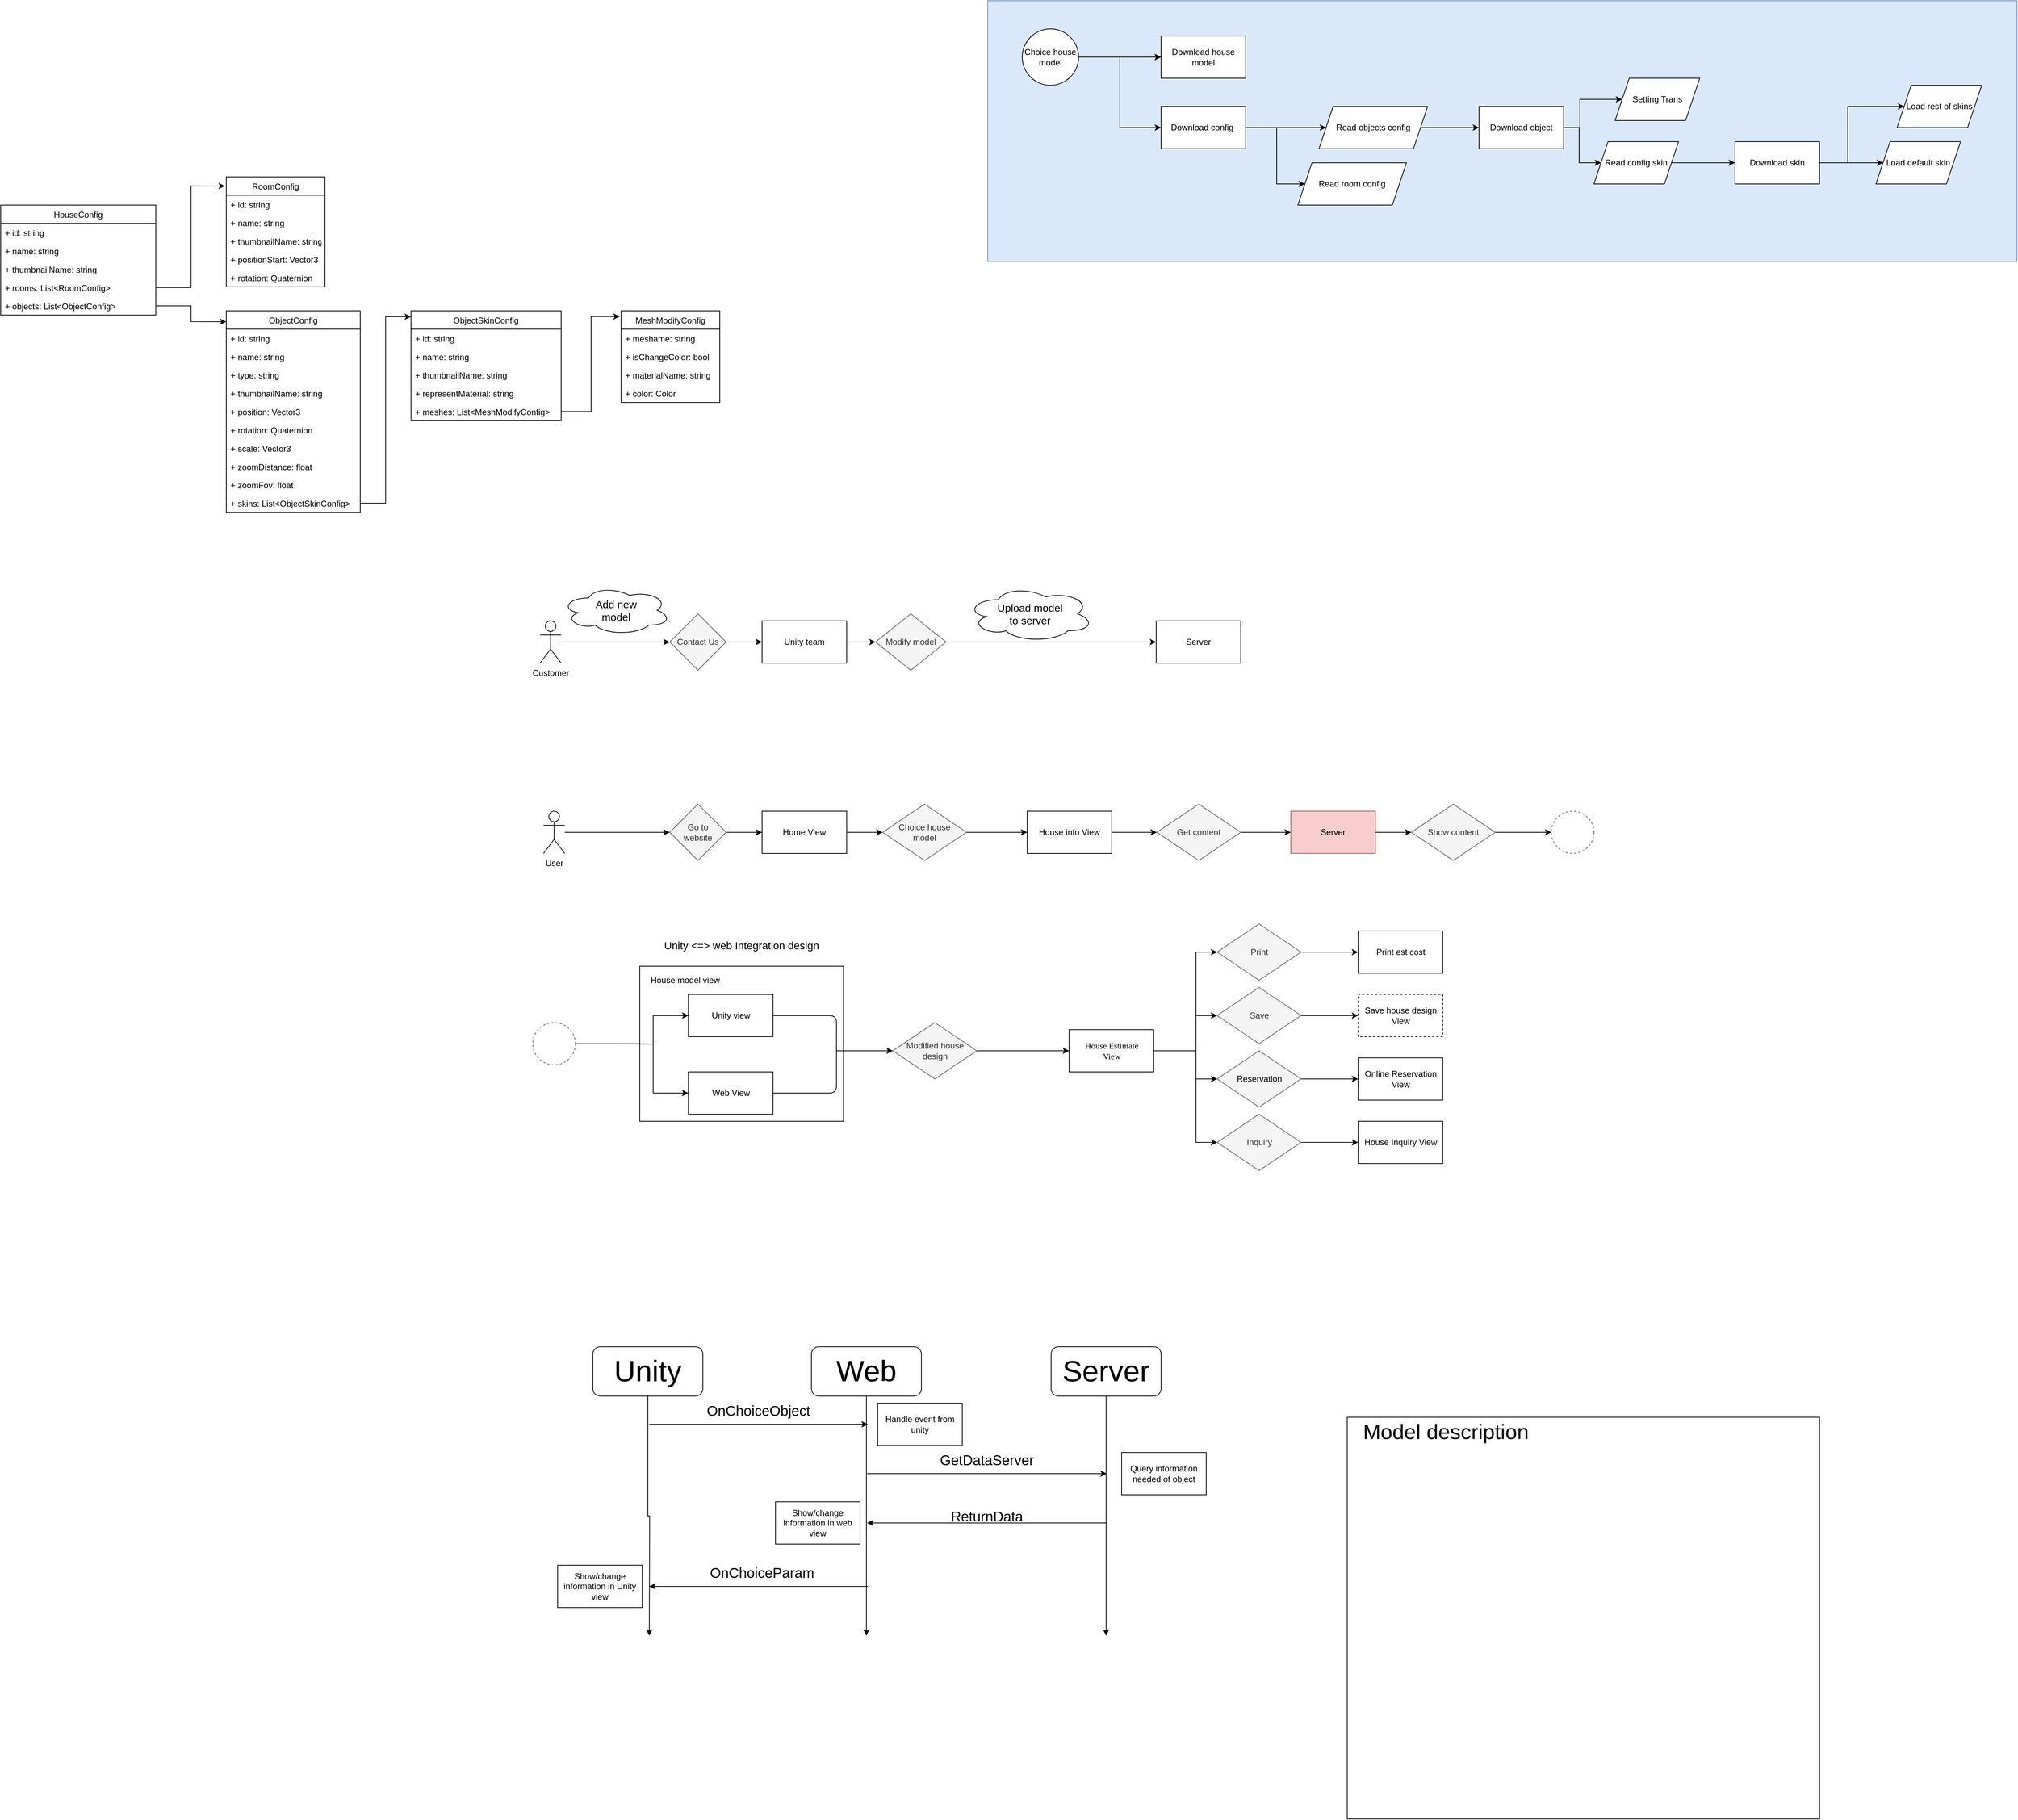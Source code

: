 <mxfile version="14.6.6" type="github">
  <diagram id="-zu1wHsi5U8wWwYV3vUu" name="Page-1">
    <mxGraphModel dx="2249" dy="1931" grid="1" gridSize="10" guides="1" tooltips="1" connect="1" arrows="1" fold="1" page="1" pageScale="1" pageWidth="827" pageHeight="1169" math="0" shadow="0">
      <root>
        <mxCell id="0" />
        <mxCell id="1" parent="0" />
        <mxCell id="xluItXaHplUzPCtTJGUi-64" value="" style="rounded=0;whiteSpace=wrap;html=1;fillColor=#FFFFFF;" parent="1" vertex="1">
          <mxGeometry x="146.5" y="1120" width="289" height="220" as="geometry" />
        </mxCell>
        <mxCell id="2hIDPYV7rA0OZXTXG9J4-33" style="edgeStyle=orthogonalEdgeStyle;rounded=0;orthogonalLoop=1;jettySize=auto;html=1;entryX=0;entryY=0.5;entryDx=0;entryDy=0;" parent="1" source="2hIDPYV7rA0OZXTXG9J4-24" target="2hIDPYV7rA0OZXTXG9J4-32" edge="1">
          <mxGeometry relative="1" as="geometry" />
        </mxCell>
        <mxCell id="2hIDPYV7rA0OZXTXG9J4-24" value="Customer" style="shape=umlActor;verticalLabelPosition=bottom;verticalAlign=top;html=1;outlineConnect=0;" parent="1" vertex="1">
          <mxGeometry x="5" y="630" width="30" height="60" as="geometry" />
        </mxCell>
        <mxCell id="2hIDPYV7rA0OZXTXG9J4-36" style="edgeStyle=orthogonalEdgeStyle;rounded=0;orthogonalLoop=1;jettySize=auto;html=1;" parent="1" source="2hIDPYV7rA0OZXTXG9J4-32" target="2hIDPYV7rA0OZXTXG9J4-35" edge="1">
          <mxGeometry relative="1" as="geometry" />
        </mxCell>
        <mxCell id="2hIDPYV7rA0OZXTXG9J4-32" value="Contact Us" style="rhombus;whiteSpace=wrap;html=1;fillColor=#f5f5f5;strokeColor=#666666;fontColor=#333333;" parent="1" vertex="1">
          <mxGeometry x="189" y="620" width="80" height="80" as="geometry" />
        </mxCell>
        <mxCell id="2hIDPYV7rA0OZXTXG9J4-34" value="&lt;font&gt;&lt;br&gt;&lt;/font&gt;" style="text;html=1;strokeColor=none;fillColor=none;align=center;verticalAlign=middle;whiteSpace=wrap;rounded=0;" parent="1" vertex="1">
          <mxGeometry x="49" y="620" width="131" height="40" as="geometry" />
        </mxCell>
        <mxCell id="2hIDPYV7rA0OZXTXG9J4-38" style="edgeStyle=orthogonalEdgeStyle;rounded=0;orthogonalLoop=1;jettySize=auto;html=1;entryX=0;entryY=0.5;entryDx=0;entryDy=0;" parent="1" source="2hIDPYV7rA0OZXTXG9J4-35" target="2hIDPYV7rA0OZXTXG9J4-37" edge="1">
          <mxGeometry relative="1" as="geometry" />
        </mxCell>
        <mxCell id="2hIDPYV7rA0OZXTXG9J4-35" value="Unity team" style="rounded=0;whiteSpace=wrap;html=1;" parent="1" vertex="1">
          <mxGeometry x="320" y="630" width="120" height="60" as="geometry" />
        </mxCell>
        <mxCell id="2hIDPYV7rA0OZXTXG9J4-40" style="edgeStyle=orthogonalEdgeStyle;rounded=0;orthogonalLoop=1;jettySize=auto;html=1;entryX=0;entryY=0.5;entryDx=0;entryDy=0;" parent="1" source="2hIDPYV7rA0OZXTXG9J4-37" target="2hIDPYV7rA0OZXTXG9J4-39" edge="1">
          <mxGeometry relative="1" as="geometry" />
        </mxCell>
        <mxCell id="2hIDPYV7rA0OZXTXG9J4-37" value="Modify model" style="rhombus;whiteSpace=wrap;html=1;fillColor=#f5f5f5;strokeColor=#666666;fontColor=#333333;" parent="1" vertex="1">
          <mxGeometry x="481" y="620" width="100" height="80" as="geometry" />
        </mxCell>
        <mxCell id="2hIDPYV7rA0OZXTXG9J4-39" value="Server" style="rounded=0;whiteSpace=wrap;html=1;" parent="1" vertex="1">
          <mxGeometry x="879" y="630" width="120" height="60" as="geometry" />
        </mxCell>
        <mxCell id="2hIDPYV7rA0OZXTXG9J4-42" value="&lt;font&gt;&lt;br&gt;&lt;/font&gt;" style="text;html=1;strokeColor=none;fillColor=none;align=center;verticalAlign=middle;whiteSpace=wrap;rounded=0;" parent="1" vertex="1">
          <mxGeometry x="601" y="620" width="170" height="40" as="geometry" />
        </mxCell>
        <mxCell id="2hIDPYV7rA0OZXTXG9J4-43" value="&lt;span style=&quot;font-size: 15px&quot;&gt;Add new &lt;br&gt;model&lt;/span&gt;" style="ellipse;shape=cloud;whiteSpace=wrap;html=1;" parent="1" vertex="1">
          <mxGeometry x="35" y="580" width="155.5" height="70" as="geometry" />
        </mxCell>
        <mxCell id="2hIDPYV7rA0OZXTXG9J4-44" value="&lt;span style=&quot;font-size: 15px&quot;&gt;Upload model &lt;br&gt;to server&lt;/span&gt;" style="ellipse;shape=cloud;whiteSpace=wrap;html=1;" parent="1" vertex="1">
          <mxGeometry x="610" y="580" width="180" height="80" as="geometry" />
        </mxCell>
        <mxCell id="2hIDPYV7rA0OZXTXG9J4-49" style="edgeStyle=orthogonalEdgeStyle;rounded=0;orthogonalLoop=1;jettySize=auto;html=1;entryX=0;entryY=0.5;entryDx=0;entryDy=0;" parent="1" source="2hIDPYV7rA0OZXTXG9J4-45" target="2hIDPYV7rA0OZXTXG9J4-48" edge="1">
          <mxGeometry relative="1" as="geometry" />
        </mxCell>
        <mxCell id="2hIDPYV7rA0OZXTXG9J4-45" value="User" style="shape=umlActor;verticalLabelPosition=bottom;verticalAlign=top;html=1;outlineConnect=0;" parent="1" vertex="1">
          <mxGeometry x="10" y="900" width="30" height="60" as="geometry" />
        </mxCell>
        <mxCell id="2hIDPYV7rA0OZXTXG9J4-52" style="edgeStyle=orthogonalEdgeStyle;rounded=0;orthogonalLoop=1;jettySize=auto;html=1;entryX=0;entryY=0.5;entryDx=0;entryDy=0;" parent="1" source="2hIDPYV7rA0OZXTXG9J4-48" target="2hIDPYV7rA0OZXTXG9J4-50" edge="1">
          <mxGeometry relative="1" as="geometry" />
        </mxCell>
        <mxCell id="2hIDPYV7rA0OZXTXG9J4-48" value="Go to &lt;br&gt;website" style="rhombus;whiteSpace=wrap;html=1;fillColor=#f5f5f5;strokeColor=#666666;fontColor=#333333;" parent="1" vertex="1">
          <mxGeometry x="189" y="890" width="80" height="80" as="geometry" />
        </mxCell>
        <mxCell id="2hIDPYV7rA0OZXTXG9J4-54" style="edgeStyle=orthogonalEdgeStyle;rounded=0;orthogonalLoop=1;jettySize=auto;html=1;entryX=0;entryY=0.5;entryDx=0;entryDy=0;" parent="1" source="2hIDPYV7rA0OZXTXG9J4-50" target="2hIDPYV7rA0OZXTXG9J4-53" edge="1">
          <mxGeometry relative="1" as="geometry" />
        </mxCell>
        <mxCell id="2hIDPYV7rA0OZXTXG9J4-50" value="Home View" style="rounded=0;whiteSpace=wrap;html=1;" parent="1" vertex="1">
          <mxGeometry x="320" y="900" width="120" height="60" as="geometry" />
        </mxCell>
        <mxCell id="2hIDPYV7rA0OZXTXG9J4-56" style="edgeStyle=orthogonalEdgeStyle;rounded=0;orthogonalLoop=1;jettySize=auto;html=1;" parent="1" source="2hIDPYV7rA0OZXTXG9J4-53" target="2hIDPYV7rA0OZXTXG9J4-55" edge="1">
          <mxGeometry relative="1" as="geometry" />
        </mxCell>
        <mxCell id="2hIDPYV7rA0OZXTXG9J4-53" value="Choice house &lt;br&gt;model" style="rhombus;whiteSpace=wrap;html=1;fillColor=#f5f5f5;strokeColor=#666666;fontColor=#333333;" parent="1" vertex="1">
          <mxGeometry x="491" y="890" width="119" height="80" as="geometry" />
        </mxCell>
        <mxCell id="2hIDPYV7rA0OZXTXG9J4-59" style="edgeStyle=orthogonalEdgeStyle;rounded=0;orthogonalLoop=1;jettySize=auto;html=1;entryX=0;entryY=0.5;entryDx=0;entryDy=0;" parent="1" source="2hIDPYV7rA0OZXTXG9J4-55" target="2hIDPYV7rA0OZXTXG9J4-57" edge="1">
          <mxGeometry relative="1" as="geometry" />
        </mxCell>
        <mxCell id="2hIDPYV7rA0OZXTXG9J4-55" value="House info View" style="rounded=0;whiteSpace=wrap;html=1;" parent="1" vertex="1">
          <mxGeometry x="696" y="900" width="120" height="60" as="geometry" />
        </mxCell>
        <mxCell id="2hIDPYV7rA0OZXTXG9J4-65" style="edgeStyle=orthogonalEdgeStyle;rounded=0;orthogonalLoop=1;jettySize=auto;html=1;entryX=0;entryY=0.5;entryDx=0;entryDy=0;" parent="1" source="2hIDPYV7rA0OZXTXG9J4-57" target="2hIDPYV7rA0OZXTXG9J4-64" edge="1">
          <mxGeometry relative="1" as="geometry" />
        </mxCell>
        <mxCell id="2hIDPYV7rA0OZXTXG9J4-57" value="Get content" style="rhombus;whiteSpace=wrap;html=1;fillColor=#f5f5f5;strokeColor=#666666;fontColor=#333333;" parent="1" vertex="1">
          <mxGeometry x="880" y="890" width="119" height="80" as="geometry" />
        </mxCell>
        <mxCell id="2hIDPYV7rA0OZXTXG9J4-67" style="edgeStyle=orthogonalEdgeStyle;rounded=0;orthogonalLoop=1;jettySize=auto;html=1;" parent="1" source="2hIDPYV7rA0OZXTXG9J4-64" target="xluItXaHplUzPCtTJGUi-59" edge="1">
          <mxGeometry relative="1" as="geometry">
            <mxPoint x="1250" y="930" as="targetPoint" />
          </mxGeometry>
        </mxCell>
        <mxCell id="2hIDPYV7rA0OZXTXG9J4-64" value="Server" style="rounded=0;whiteSpace=wrap;html=1;fillColor=#f8cecc;strokeColor=#b85450;" parent="1" vertex="1">
          <mxGeometry x="1070" y="900" width="120" height="60" as="geometry" />
        </mxCell>
        <mxCell id="2hIDPYV7rA0OZXTXG9J4-70" style="edgeStyle=orthogonalEdgeStyle;rounded=0;orthogonalLoop=1;jettySize=auto;html=1;" parent="1" source="2hIDPYV7rA0OZXTXG9J4-71" edge="1">
          <mxGeometry relative="1" as="geometry">
            <mxPoint x="808" y="2070" as="targetPoint" />
          </mxGeometry>
        </mxCell>
        <mxCell id="2hIDPYV7rA0OZXTXG9J4-71" value="&lt;font style=&quot;font-size: 42px&quot;&gt;Server&lt;/font&gt;" style="rounded=1;whiteSpace=wrap;html=1;" parent="1" vertex="1">
          <mxGeometry x="730" y="1660" width="156" height="70" as="geometry" />
        </mxCell>
        <mxCell id="2hIDPYV7rA0OZXTXG9J4-72" style="edgeStyle=orthogonalEdgeStyle;rounded=0;orthogonalLoop=1;jettySize=auto;html=1;" parent="1" source="2hIDPYV7rA0OZXTXG9J4-73" edge="1">
          <mxGeometry relative="1" as="geometry">
            <mxPoint x="160" y="2070" as="targetPoint" />
          </mxGeometry>
        </mxCell>
        <mxCell id="2hIDPYV7rA0OZXTXG9J4-73" value="&lt;span style=&quot;font-size: 42px&quot;&gt;Unity&lt;/span&gt;" style="rounded=1;whiteSpace=wrap;html=1;" parent="1" vertex="1">
          <mxGeometry x="80" y="1660" width="156" height="70" as="geometry" />
        </mxCell>
        <mxCell id="2hIDPYV7rA0OZXTXG9J4-74" style="edgeStyle=orthogonalEdgeStyle;rounded=0;orthogonalLoop=1;jettySize=auto;html=1;" parent="1" source="2hIDPYV7rA0OZXTXG9J4-75" edge="1">
          <mxGeometry relative="1" as="geometry">
            <mxPoint x="468" y="2070" as="targetPoint" />
          </mxGeometry>
        </mxCell>
        <mxCell id="2hIDPYV7rA0OZXTXG9J4-75" value="&lt;span style=&quot;font-size: 42px&quot;&gt;Web&lt;/span&gt;" style="rounded=1;whiteSpace=wrap;html=1;" parent="1" vertex="1">
          <mxGeometry x="390" y="1660" width="156" height="70" as="geometry" />
        </mxCell>
        <mxCell id="2hIDPYV7rA0OZXTXG9J4-76" value="" style="endArrow=classic;html=1;" parent="1" edge="1">
          <mxGeometry width="50" height="50" relative="1" as="geometry">
            <mxPoint x="160" y="1770" as="sourcePoint" />
            <mxPoint x="470" y="1770" as="targetPoint" />
          </mxGeometry>
        </mxCell>
        <mxCell id="2hIDPYV7rA0OZXTXG9J4-77" value="&lt;font style=&quot;font-size: 20px&quot;&gt;OnChoiceObject&lt;/font&gt;" style="text;html=1;strokeColor=none;fillColor=none;align=center;verticalAlign=middle;whiteSpace=wrap;rounded=0;" parent="1" vertex="1">
          <mxGeometry x="220" y="1740" width="190" height="20" as="geometry" />
        </mxCell>
        <mxCell id="2hIDPYV7rA0OZXTXG9J4-78" value="" style="endArrow=classic;html=1;" parent="1" edge="1">
          <mxGeometry width="50" height="50" relative="1" as="geometry">
            <mxPoint x="469" y="1840" as="sourcePoint" />
            <mxPoint x="809" y="1840" as="targetPoint" />
          </mxGeometry>
        </mxCell>
        <mxCell id="2hIDPYV7rA0OZXTXG9J4-79" value="&lt;font style=&quot;font-size: 20px&quot;&gt;GetDataServer&lt;/font&gt;" style="text;html=1;strokeColor=none;fillColor=none;align=center;verticalAlign=middle;whiteSpace=wrap;rounded=0;" parent="1" vertex="1">
          <mxGeometry x="589" y="1810" width="100" height="20" as="geometry" />
        </mxCell>
        <mxCell id="2hIDPYV7rA0OZXTXG9J4-80" value="" style="endArrow=classic;html=1;" parent="1" edge="1">
          <mxGeometry width="50" height="50" relative="1" as="geometry">
            <mxPoint x="809" y="1910" as="sourcePoint" />
            <mxPoint x="469" y="1910" as="targetPoint" />
          </mxGeometry>
        </mxCell>
        <mxCell id="2hIDPYV7rA0OZXTXG9J4-81" value="&lt;font style=&quot;font-size: 20px&quot;&gt;ReturnData&lt;/font&gt;" style="text;html=1;strokeColor=none;fillColor=none;align=center;verticalAlign=middle;whiteSpace=wrap;rounded=0;" parent="1" vertex="1">
          <mxGeometry x="569" y="1890" width="140" height="20" as="geometry" />
        </mxCell>
        <mxCell id="2hIDPYV7rA0OZXTXG9J4-82" value="" style="endArrow=classic;html=1;" parent="1" edge="1">
          <mxGeometry width="50" height="50" relative="1" as="geometry">
            <mxPoint x="470" y="2000" as="sourcePoint" />
            <mxPoint x="160" y="2000" as="targetPoint" />
          </mxGeometry>
        </mxCell>
        <mxCell id="2hIDPYV7rA0OZXTXG9J4-83" value="&lt;font style=&quot;font-size: 20px&quot;&gt;OnChoiceParam&lt;br&gt;&lt;/font&gt;" style="text;html=1;strokeColor=none;fillColor=none;align=center;verticalAlign=middle;whiteSpace=wrap;rounded=0;" parent="1" vertex="1">
          <mxGeometry x="250" y="1970" width="140" height="20" as="geometry" />
        </mxCell>
        <mxCell id="2hIDPYV7rA0OZXTXG9J4-84" value="Show/change information in web view" style="rounded=0;whiteSpace=wrap;html=1;" parent="1" vertex="1">
          <mxGeometry x="339" y="1880" width="120" height="60" as="geometry" />
        </mxCell>
        <mxCell id="2hIDPYV7rA0OZXTXG9J4-85" value="Handle event from unity" style="rounded=0;whiteSpace=wrap;html=1;" parent="1" vertex="1">
          <mxGeometry x="484" y="1740" width="120" height="60" as="geometry" />
        </mxCell>
        <mxCell id="2hIDPYV7rA0OZXTXG9J4-86" value="Query information needed of object" style="rounded=0;whiteSpace=wrap;html=1;" parent="1" vertex="1">
          <mxGeometry x="830" y="1810" width="120" height="60" as="geometry" />
        </mxCell>
        <mxCell id="2hIDPYV7rA0OZXTXG9J4-87" value="Show/change information in Unity view" style="rounded=0;whiteSpace=wrap;html=1;" parent="1" vertex="1">
          <mxGeometry x="30" y="1970" width="120" height="60" as="geometry" />
        </mxCell>
        <mxCell id="shSTtiIgDGdaLxm5VOx7-21" value="" style="rounded=0;whiteSpace=wrap;html=1;" parent="1" vertex="1">
          <mxGeometry x="1150" y="1760" width="670" height="570" as="geometry" />
        </mxCell>
        <mxCell id="shSTtiIgDGdaLxm5VOx7-22" value="&lt;font style=&quot;font-size: 30px&quot;&gt;Model description&lt;/font&gt;" style="text;html=1;strokeColor=none;fillColor=none;align=center;verticalAlign=middle;whiteSpace=wrap;rounded=0;" parent="1" vertex="1">
          <mxGeometry x="1150" y="1760" width="280" height="40" as="geometry" />
        </mxCell>
        <mxCell id="xluItXaHplUzPCtTJGUi-32" value="Unity view" style="rounded=0;whiteSpace=wrap;html=1;" parent="1" vertex="1">
          <mxGeometry x="215.5" y="1160" width="120" height="60" as="geometry" />
        </mxCell>
        <mxCell id="xluItXaHplUzPCtTJGUi-33" value="Web View" style="rounded=0;whiteSpace=wrap;html=1;" parent="1" vertex="1">
          <mxGeometry x="215.5" y="1270" width="120" height="60" as="geometry" />
        </mxCell>
        <mxCell id="xluItXaHplUzPCtTJGUi-34" style="edgeStyle=orthogonalEdgeStyle;rounded=0;orthogonalLoop=1;jettySize=auto;html=1;entryX=0;entryY=0.5;entryDx=0;entryDy=0;" parent="1" target="xluItXaHplUzPCtTJGUi-32" edge="1">
          <mxGeometry relative="1" as="geometry">
            <mxPoint x="114.5" y="1230" as="sourcePoint" />
          </mxGeometry>
        </mxCell>
        <mxCell id="xluItXaHplUzPCtTJGUi-35" style="edgeStyle=orthogonalEdgeStyle;rounded=0;orthogonalLoop=1;jettySize=auto;html=1;entryX=0;entryY=0.5;entryDx=0;entryDy=0;" parent="1" target="xluItXaHplUzPCtTJGUi-33" edge="1">
          <mxGeometry relative="1" as="geometry">
            <mxPoint x="114.5" y="1230" as="sourcePoint" />
          </mxGeometry>
        </mxCell>
        <mxCell id="xluItXaHplUzPCtTJGUi-37" value="" style="endArrow=none;html=1;entryX=1;entryY=0.5;entryDx=0;entryDy=0;" parent="1" target="xluItXaHplUzPCtTJGUi-33" edge="1">
          <mxGeometry width="50" height="50" relative="1" as="geometry">
            <mxPoint x="425.5" y="1240" as="sourcePoint" />
            <mxPoint x="305.5" y="1270" as="targetPoint" />
            <Array as="points">
              <mxPoint x="425.5" y="1300" />
            </Array>
          </mxGeometry>
        </mxCell>
        <mxCell id="xluItXaHplUzPCtTJGUi-38" value="" style="endArrow=none;html=1;" parent="1" target="xluItXaHplUzPCtTJGUi-32" edge="1">
          <mxGeometry width="50" height="50" relative="1" as="geometry">
            <mxPoint x="425.5" y="1240" as="sourcePoint" />
            <mxPoint x="335.5" y="1189" as="targetPoint" />
            <Array as="points">
              <mxPoint x="425.5" y="1190" />
            </Array>
          </mxGeometry>
        </mxCell>
        <mxCell id="xluItXaHplUzPCtTJGUi-39" value="" style="endArrow=classic;html=1;" parent="1" edge="1">
          <mxGeometry width="50" height="50" relative="1" as="geometry">
            <mxPoint x="425.5" y="1240" as="sourcePoint" />
            <mxPoint x="505.5" y="1240" as="targetPoint" />
          </mxGeometry>
        </mxCell>
        <mxCell id="xluItXaHplUzPCtTJGUi-40" style="edgeStyle=orthogonalEdgeStyle;rounded=0;orthogonalLoop=1;jettySize=auto;html=1;entryX=0;entryY=0.5;entryDx=0;entryDy=0;" parent="1" source="xluItXaHplUzPCtTJGUi-41" target="xluItXaHplUzPCtTJGUi-45" edge="1">
          <mxGeometry relative="1" as="geometry" />
        </mxCell>
        <mxCell id="xluItXaHplUzPCtTJGUi-41" value="Modified house&lt;br&gt;design" style="rhombus;whiteSpace=wrap;html=1;fillColor=#f5f5f5;strokeColor=#666666;fontColor=#333333;" parent="1" vertex="1">
          <mxGeometry x="505.5" y="1200" width="119" height="80" as="geometry" />
        </mxCell>
        <mxCell id="xluItXaHplUzPCtTJGUi-42" style="edgeStyle=orthogonalEdgeStyle;rounded=0;orthogonalLoop=1;jettySize=auto;html=1;entryX=0;entryY=0.5;entryDx=0;entryDy=0;" parent="1" source="xluItXaHplUzPCtTJGUi-45" target="xluItXaHplUzPCtTJGUi-47" edge="1">
          <mxGeometry relative="1" as="geometry">
            <Array as="points">
              <mxPoint x="935.5" y="1240" />
              <mxPoint x="935.5" y="1100" />
            </Array>
          </mxGeometry>
        </mxCell>
        <mxCell id="xluItXaHplUzPCtTJGUi-43" style="edgeStyle=orthogonalEdgeStyle;rounded=0;orthogonalLoop=1;jettySize=auto;html=1;" parent="1" source="xluItXaHplUzPCtTJGUi-45" target="xluItXaHplUzPCtTJGUi-49" edge="1">
          <mxGeometry relative="1" as="geometry">
            <Array as="points">
              <mxPoint x="935.5" y="1240" />
              <mxPoint x="935.5" y="1280" />
            </Array>
          </mxGeometry>
        </mxCell>
        <mxCell id="xluItXaHplUzPCtTJGUi-44" style="edgeStyle=orthogonalEdgeStyle;rounded=0;orthogonalLoop=1;jettySize=auto;html=1;" parent="1" source="xluItXaHplUzPCtTJGUi-45" target="xluItXaHplUzPCtTJGUi-53" edge="1">
          <mxGeometry relative="1" as="geometry">
            <Array as="points">
              <mxPoint x="935.5" y="1240" />
              <mxPoint x="935.5" y="1190" />
            </Array>
          </mxGeometry>
        </mxCell>
        <mxCell id="xluItXaHplUzPCtTJGUi-45" value="&lt;font style=&quot;font-size: 12px&quot;&gt;&lt;span style=&quot;font-family: &amp;#34;calibri&amp;#34;&quot;&gt;House Estimate&lt;/span&gt;&lt;/font&gt;&lt;font style=&quot;font-size: 12px&quot;&gt;&lt;br&gt;&lt;/font&gt;&lt;p style=&quot;margin-top: 0pt ; margin-bottom: 0pt ; margin-left: 0in ; direction: ltr ; unicode-bidi: embed ; word-break: normal&quot;&gt;&lt;span style=&quot;font-family: &amp;#34;calibri&amp;#34;&quot;&gt;&lt;font style=&quot;font-size: 12px&quot;&gt;View&lt;/font&gt;&lt;/span&gt;&lt;/p&gt;" style="rounded=0;whiteSpace=wrap;html=1;" parent="1" vertex="1">
          <mxGeometry x="755.5" y="1210" width="120" height="60" as="geometry" />
        </mxCell>
        <mxCell id="xluItXaHplUzPCtTJGUi-46" style="edgeStyle=orthogonalEdgeStyle;rounded=0;orthogonalLoop=1;jettySize=auto;html=1;entryX=0;entryY=0.5;entryDx=0;entryDy=0;" parent="1" source="xluItXaHplUzPCtTJGUi-47" target="xluItXaHplUzPCtTJGUi-51" edge="1">
          <mxGeometry relative="1" as="geometry" />
        </mxCell>
        <mxCell id="xluItXaHplUzPCtTJGUi-47" value="Print" style="rhombus;whiteSpace=wrap;html=1;fillColor=#f5f5f5;strokeColor=#666666;fontColor=#333333;" parent="1" vertex="1">
          <mxGeometry x="965.5" y="1060" width="119" height="80" as="geometry" />
        </mxCell>
        <mxCell id="xluItXaHplUzPCtTJGUi-48" style="edgeStyle=orthogonalEdgeStyle;rounded=0;orthogonalLoop=1;jettySize=auto;html=1;" parent="1" source="xluItXaHplUzPCtTJGUi-49" target="xluItXaHplUzPCtTJGUi-50" edge="1">
          <mxGeometry relative="1" as="geometry" />
        </mxCell>
        <mxCell id="xluItXaHplUzPCtTJGUi-49" value="&lt;span style=&quot;color: rgb(0 , 0 , 0)&quot;&gt;Reservation&lt;/span&gt;" style="rhombus;whiteSpace=wrap;html=1;fillColor=#f5f5f5;strokeColor=#666666;fontColor=#333333;" parent="1" vertex="1">
          <mxGeometry x="965.5" y="1240" width="119" height="80" as="geometry" />
        </mxCell>
        <mxCell id="xluItXaHplUzPCtTJGUi-50" value="Online Reservation View" style="rounded=0;whiteSpace=wrap;html=1;" parent="1" vertex="1">
          <mxGeometry x="1165.5" y="1250" width="120" height="60" as="geometry" />
        </mxCell>
        <mxCell id="xluItXaHplUzPCtTJGUi-51" value="Print est cost" style="rounded=0;whiteSpace=wrap;html=1;" parent="1" vertex="1">
          <mxGeometry x="1165.5" y="1070" width="120" height="60" as="geometry" />
        </mxCell>
        <mxCell id="xluItXaHplUzPCtTJGUi-52" style="edgeStyle=orthogonalEdgeStyle;rounded=0;orthogonalLoop=1;jettySize=auto;html=1;" parent="1" source="xluItXaHplUzPCtTJGUi-53" target="xluItXaHplUzPCtTJGUi-54" edge="1">
          <mxGeometry relative="1" as="geometry" />
        </mxCell>
        <mxCell id="xluItXaHplUzPCtTJGUi-53" value="Save" style="rhombus;whiteSpace=wrap;html=1;fillColor=#f5f5f5;strokeColor=#666666;fontColor=#333333;" parent="1" vertex="1">
          <mxGeometry x="965.5" y="1150" width="119" height="80" as="geometry" />
        </mxCell>
        <mxCell id="xluItXaHplUzPCtTJGUi-54" value="Save house design View" style="rounded=0;whiteSpace=wrap;html=1;dashed=1;" parent="1" vertex="1">
          <mxGeometry x="1165.5" y="1160" width="120" height="60" as="geometry" />
        </mxCell>
        <mxCell id="xluItXaHplUzPCtTJGUi-55" style="edgeStyle=orthogonalEdgeStyle;rounded=0;orthogonalLoop=1;jettySize=auto;html=1;" parent="1" source="xluItXaHplUzPCtTJGUi-56" target="xluItXaHplUzPCtTJGUi-57" edge="1">
          <mxGeometry relative="1" as="geometry" />
        </mxCell>
        <mxCell id="xluItXaHplUzPCtTJGUi-56" value="Inquiry" style="rhombus;whiteSpace=wrap;html=1;fillColor=#f5f5f5;strokeColor=#666666;fontColor=#333333;" parent="1" vertex="1">
          <mxGeometry x="965.5" y="1330" width="119" height="80" as="geometry" />
        </mxCell>
        <mxCell id="xluItXaHplUzPCtTJGUi-57" value="House Inquiry View" style="rounded=0;whiteSpace=wrap;html=1;" parent="1" vertex="1">
          <mxGeometry x="1165.5" y="1340" width="120" height="60" as="geometry" />
        </mxCell>
        <mxCell id="xluItXaHplUzPCtTJGUi-58" style="edgeStyle=orthogonalEdgeStyle;rounded=0;orthogonalLoop=1;jettySize=auto;html=1;entryX=0;entryY=0.5;entryDx=0;entryDy=0;exitX=1;exitY=0.5;exitDx=0;exitDy=0;" parent="1" source="xluItXaHplUzPCtTJGUi-45" target="xluItXaHplUzPCtTJGUi-56" edge="1">
          <mxGeometry relative="1" as="geometry">
            <Array as="points">
              <mxPoint x="935.5" y="1240" />
              <mxPoint x="935.5" y="1370" />
            </Array>
            <mxPoint x="845.5" y="1340" as="sourcePoint" />
            <mxPoint x="935.5" y="1380" as="targetPoint" />
          </mxGeometry>
        </mxCell>
        <mxCell id="xluItXaHplUzPCtTJGUi-61" value="" style="edgeStyle=orthogonalEdgeStyle;rounded=0;orthogonalLoop=1;jettySize=auto;html=1;" parent="1" source="xluItXaHplUzPCtTJGUi-59" target="xluItXaHplUzPCtTJGUi-60" edge="1">
          <mxGeometry relative="1" as="geometry" />
        </mxCell>
        <mxCell id="xluItXaHplUzPCtTJGUi-59" value="Show content" style="rhombus;whiteSpace=wrap;html=1;fillColor=#f5f5f5;strokeColor=#666666;fontColor=#333333;" parent="1" vertex="1">
          <mxGeometry x="1241" y="890" width="119" height="80" as="geometry" />
        </mxCell>
        <mxCell id="xluItXaHplUzPCtTJGUi-60" value="" style="ellipse;whiteSpace=wrap;html=1;fontColor=#333333;strokeColor=#666666;fillColor=#FFFFFF;dashed=1;" parent="1" vertex="1">
          <mxGeometry x="1439.5" y="900" width="60.5" height="60" as="geometry" />
        </mxCell>
        <mxCell id="xluItXaHplUzPCtTJGUi-62" value="" style="ellipse;whiteSpace=wrap;html=1;fontColor=#333333;strokeColor=#666666;fillColor=#FFFFFF;dashed=1;" parent="1" vertex="1">
          <mxGeometry x="-5.25" y="1200" width="60.5" height="60" as="geometry" />
        </mxCell>
        <mxCell id="xluItXaHplUzPCtTJGUi-65" value="House model view" style="text;html=1;strokeColor=none;fillColor=none;align=center;verticalAlign=middle;whiteSpace=wrap;rounded=0;dashed=1;" parent="1" vertex="1">
          <mxGeometry x="155.5" y="1130" width="110" height="20" as="geometry" />
        </mxCell>
        <mxCell id="i5IG0OzeRudJlGDUGkz8-1" value="&lt;font style=&quot;font-size: 15px&quot;&gt;Unity &amp;lt;=&amp;gt; web&amp;nbsp;Integration design&lt;/font&gt;" style="text;html=1;strokeColor=none;fillColor=none;align=center;verticalAlign=middle;whiteSpace=wrap;rounded=0;" parent="1" vertex="1">
          <mxGeometry x="161" y="1080" width="260" height="20" as="geometry" />
        </mxCell>
        <mxCell id="i5IG0OzeRudJlGDUGkz8-2" value="" style="endArrow=none;html=1;entryX=0;entryY=0.5;entryDx=0;entryDy=0;" parent="1" source="xluItXaHplUzPCtTJGUi-62" target="xluItXaHplUzPCtTJGUi-64" edge="1">
          <mxGeometry width="50" height="50" relative="1" as="geometry">
            <mxPoint x="390" y="1270" as="sourcePoint" />
            <mxPoint x="440" y="1220" as="targetPoint" />
          </mxGeometry>
        </mxCell>
        <mxCell id="iZcHKzBZxJi3Fxg7eruy-20" value="HouseConfig" style="swimlane;fontStyle=0;childLayout=stackLayout;horizontal=1;startSize=26;fillColor=none;horizontalStack=0;resizeParent=1;resizeParentMax=0;resizeLast=0;collapsible=1;marginBottom=0;" parent="1" vertex="1">
          <mxGeometry x="-760" y="40" width="220" height="156" as="geometry" />
        </mxCell>
        <mxCell id="iZcHKzBZxJi3Fxg7eruy-21" value="+ id: string" style="text;strokeColor=none;fillColor=none;align=left;verticalAlign=top;spacingLeft=4;spacingRight=4;overflow=hidden;rotatable=0;points=[[0,0.5],[1,0.5]];portConstraint=eastwest;" parent="iZcHKzBZxJi3Fxg7eruy-20" vertex="1">
          <mxGeometry y="26" width="220" height="26" as="geometry" />
        </mxCell>
        <mxCell id="iZcHKzBZxJi3Fxg7eruy-22" value="+ name: string" style="text;strokeColor=none;fillColor=none;align=left;verticalAlign=top;spacingLeft=4;spacingRight=4;overflow=hidden;rotatable=0;points=[[0,0.5],[1,0.5]];portConstraint=eastwest;" parent="iZcHKzBZxJi3Fxg7eruy-20" vertex="1">
          <mxGeometry y="52" width="220" height="26" as="geometry" />
        </mxCell>
        <mxCell id="iZcHKzBZxJi3Fxg7eruy-23" value="+ thumbnailName: string" style="text;strokeColor=none;fillColor=none;align=left;verticalAlign=top;spacingLeft=4;spacingRight=4;overflow=hidden;rotatable=0;points=[[0,0.5],[1,0.5]];portConstraint=eastwest;" parent="iZcHKzBZxJi3Fxg7eruy-20" vertex="1">
          <mxGeometry y="78" width="220" height="26" as="geometry" />
        </mxCell>
        <mxCell id="iZcHKzBZxJi3Fxg7eruy-40" value="+ rooms: List&lt;RoomConfig&gt;" style="text;strokeColor=none;fillColor=none;align=left;verticalAlign=top;spacingLeft=4;spacingRight=4;overflow=hidden;rotatable=0;points=[[0,0.5],[1,0.5]];portConstraint=eastwest;" parent="iZcHKzBZxJi3Fxg7eruy-20" vertex="1">
          <mxGeometry y="104" width="220" height="26" as="geometry" />
        </mxCell>
        <mxCell id="iZcHKzBZxJi3Fxg7eruy-41" value="+ objects: List&lt;ObjectConfig&gt;" style="text;strokeColor=none;fillColor=none;align=left;verticalAlign=top;spacingLeft=4;spacingRight=4;overflow=hidden;rotatable=0;points=[[0,0.5],[1,0.5]];portConstraint=eastwest;" parent="iZcHKzBZxJi3Fxg7eruy-20" vertex="1">
          <mxGeometry y="130" width="220" height="26" as="geometry" />
        </mxCell>
        <mxCell id="iZcHKzBZxJi3Fxg7eruy-24" value="RoomConfig" style="swimlane;fontStyle=0;childLayout=stackLayout;horizontal=1;startSize=26;fillColor=none;horizontalStack=0;resizeParent=1;resizeParentMax=0;resizeLast=0;collapsible=1;marginBottom=0;" parent="1" vertex="1">
          <mxGeometry x="-440" width="140" height="156" as="geometry" />
        </mxCell>
        <mxCell id="iZcHKzBZxJi3Fxg7eruy-25" value="+ id: string" style="text;strokeColor=none;fillColor=none;align=left;verticalAlign=top;spacingLeft=4;spacingRight=4;overflow=hidden;rotatable=0;points=[[0,0.5],[1,0.5]];portConstraint=eastwest;" parent="iZcHKzBZxJi3Fxg7eruy-24" vertex="1">
          <mxGeometry y="26" width="140" height="26" as="geometry" />
        </mxCell>
        <mxCell id="iZcHKzBZxJi3Fxg7eruy-26" value="+ name: string" style="text;strokeColor=none;fillColor=none;align=left;verticalAlign=top;spacingLeft=4;spacingRight=4;overflow=hidden;rotatable=0;points=[[0,0.5],[1,0.5]];portConstraint=eastwest;" parent="iZcHKzBZxJi3Fxg7eruy-24" vertex="1">
          <mxGeometry y="52" width="140" height="26" as="geometry" />
        </mxCell>
        <mxCell id="iZcHKzBZxJi3Fxg7eruy-27" value="+ thumbnailName: string" style="text;strokeColor=none;fillColor=none;align=left;verticalAlign=top;spacingLeft=4;spacingRight=4;overflow=hidden;rotatable=0;points=[[0,0.5],[1,0.5]];portConstraint=eastwest;" parent="iZcHKzBZxJi3Fxg7eruy-24" vertex="1">
          <mxGeometry y="78" width="140" height="26" as="geometry" />
        </mxCell>
        <mxCell id="iZcHKzBZxJi3Fxg7eruy-42" value="+ positionStart: Vector3" style="text;strokeColor=none;fillColor=none;align=left;verticalAlign=top;spacingLeft=4;spacingRight=4;overflow=hidden;rotatable=0;points=[[0,0.5],[1,0.5]];portConstraint=eastwest;" parent="iZcHKzBZxJi3Fxg7eruy-24" vertex="1">
          <mxGeometry y="104" width="140" height="26" as="geometry" />
        </mxCell>
        <mxCell id="iZcHKzBZxJi3Fxg7eruy-43" value="+ rotation: Quaternion" style="text;strokeColor=none;fillColor=none;align=left;verticalAlign=top;spacingLeft=4;spacingRight=4;overflow=hidden;rotatable=0;points=[[0,0.5],[1,0.5]];portConstraint=eastwest;" parent="iZcHKzBZxJi3Fxg7eruy-24" vertex="1">
          <mxGeometry y="130" width="140" height="26" as="geometry" />
        </mxCell>
        <mxCell id="iZcHKzBZxJi3Fxg7eruy-28" value="ObjectConfig" style="swimlane;fontStyle=0;childLayout=stackLayout;horizontal=1;startSize=26;fillColor=none;horizontalStack=0;resizeParent=1;resizeParentMax=0;resizeLast=0;collapsible=1;marginBottom=0;" parent="1" vertex="1">
          <mxGeometry x="-440" y="190" width="190" height="286" as="geometry" />
        </mxCell>
        <mxCell id="iZcHKzBZxJi3Fxg7eruy-29" value="+ id: string" style="text;strokeColor=none;fillColor=none;align=left;verticalAlign=top;spacingLeft=4;spacingRight=4;overflow=hidden;rotatable=0;points=[[0,0.5],[1,0.5]];portConstraint=eastwest;" parent="iZcHKzBZxJi3Fxg7eruy-28" vertex="1">
          <mxGeometry y="26" width="190" height="26" as="geometry" />
        </mxCell>
        <mxCell id="iZcHKzBZxJi3Fxg7eruy-44" value="+ name: string" style="text;strokeColor=none;fillColor=none;align=left;verticalAlign=top;spacingLeft=4;spacingRight=4;overflow=hidden;rotatable=0;points=[[0,0.5],[1,0.5]];portConstraint=eastwest;" parent="iZcHKzBZxJi3Fxg7eruy-28" vertex="1">
          <mxGeometry y="52" width="190" height="26" as="geometry" />
        </mxCell>
        <mxCell id="iZcHKzBZxJi3Fxg7eruy-51" value="+ type: string" style="text;strokeColor=none;fillColor=none;align=left;verticalAlign=top;spacingLeft=4;spacingRight=4;overflow=hidden;rotatable=0;points=[[0,0.5],[1,0.5]];portConstraint=eastwest;" parent="iZcHKzBZxJi3Fxg7eruy-28" vertex="1">
          <mxGeometry y="78" width="190" height="26" as="geometry" />
        </mxCell>
        <mxCell id="iZcHKzBZxJi3Fxg7eruy-56" value="+ thumbnailName: string" style="text;strokeColor=none;fillColor=none;align=left;verticalAlign=top;spacingLeft=4;spacingRight=4;overflow=hidden;rotatable=0;points=[[0,0.5],[1,0.5]];portConstraint=eastwest;" parent="iZcHKzBZxJi3Fxg7eruy-28" vertex="1">
          <mxGeometry y="104" width="190" height="26" as="geometry" />
        </mxCell>
        <mxCell id="iZcHKzBZxJi3Fxg7eruy-30" value="+ position: Vector3" style="text;strokeColor=none;fillColor=none;align=left;verticalAlign=top;spacingLeft=4;spacingRight=4;overflow=hidden;rotatable=0;points=[[0,0.5],[1,0.5]];portConstraint=eastwest;" parent="iZcHKzBZxJi3Fxg7eruy-28" vertex="1">
          <mxGeometry y="130" width="190" height="26" as="geometry" />
        </mxCell>
        <mxCell id="iZcHKzBZxJi3Fxg7eruy-31" value="+ rotation: Quaternion" style="text;strokeColor=none;fillColor=none;align=left;verticalAlign=top;spacingLeft=4;spacingRight=4;overflow=hidden;rotatable=0;points=[[0,0.5],[1,0.5]];portConstraint=eastwest;" parent="iZcHKzBZxJi3Fxg7eruy-28" vertex="1">
          <mxGeometry y="156" width="190" height="26" as="geometry" />
        </mxCell>
        <mxCell id="iZcHKzBZxJi3Fxg7eruy-45" value="+ scale: Vector3" style="text;strokeColor=none;fillColor=none;align=left;verticalAlign=top;spacingLeft=4;spacingRight=4;overflow=hidden;rotatable=0;points=[[0,0.5],[1,0.5]];portConstraint=eastwest;" parent="iZcHKzBZxJi3Fxg7eruy-28" vertex="1">
          <mxGeometry y="182" width="190" height="26" as="geometry" />
        </mxCell>
        <mxCell id="iZcHKzBZxJi3Fxg7eruy-46" value="+ zoomDistance: float" style="text;strokeColor=none;fillColor=none;align=left;verticalAlign=top;spacingLeft=4;spacingRight=4;overflow=hidden;rotatable=0;points=[[0,0.5],[1,0.5]];portConstraint=eastwest;" parent="iZcHKzBZxJi3Fxg7eruy-28" vertex="1">
          <mxGeometry y="208" width="190" height="26" as="geometry" />
        </mxCell>
        <mxCell id="iZcHKzBZxJi3Fxg7eruy-47" value="+ zoomFov: float" style="text;strokeColor=none;fillColor=none;align=left;verticalAlign=top;spacingLeft=4;spacingRight=4;overflow=hidden;rotatable=0;points=[[0,0.5],[1,0.5]];portConstraint=eastwest;" parent="iZcHKzBZxJi3Fxg7eruy-28" vertex="1">
          <mxGeometry y="234" width="190" height="26" as="geometry" />
        </mxCell>
        <mxCell id="iZcHKzBZxJi3Fxg7eruy-48" value="+ skins: List&lt;ObjectSkinConfig&gt;" style="text;strokeColor=none;fillColor=none;align=left;verticalAlign=top;spacingLeft=4;spacingRight=4;overflow=hidden;rotatable=0;points=[[0,0.5],[1,0.5]];portConstraint=eastwest;" parent="iZcHKzBZxJi3Fxg7eruy-28" vertex="1">
          <mxGeometry y="260" width="190" height="26" as="geometry" />
        </mxCell>
        <mxCell id="iZcHKzBZxJi3Fxg7eruy-32" value="MeshModifyConfig" style="swimlane;fontStyle=0;childLayout=stackLayout;horizontal=1;startSize=26;fillColor=none;horizontalStack=0;resizeParent=1;resizeParentMax=0;resizeLast=0;collapsible=1;marginBottom=0;" parent="1" vertex="1">
          <mxGeometry x="120" y="190" width="140" height="130" as="geometry" />
        </mxCell>
        <mxCell id="iZcHKzBZxJi3Fxg7eruy-33" value="+ meshame: string" style="text;strokeColor=none;fillColor=none;align=left;verticalAlign=top;spacingLeft=4;spacingRight=4;overflow=hidden;rotatable=0;points=[[0,0.5],[1,0.5]];portConstraint=eastwest;" parent="iZcHKzBZxJi3Fxg7eruy-32" vertex="1">
          <mxGeometry y="26" width="140" height="26" as="geometry" />
        </mxCell>
        <mxCell id="iZcHKzBZxJi3Fxg7eruy-34" value="+ isChangeColor: bool" style="text;strokeColor=none;fillColor=none;align=left;verticalAlign=top;spacingLeft=4;spacingRight=4;overflow=hidden;rotatable=0;points=[[0,0.5],[1,0.5]];portConstraint=eastwest;" parent="iZcHKzBZxJi3Fxg7eruy-32" vertex="1">
          <mxGeometry y="52" width="140" height="26" as="geometry" />
        </mxCell>
        <mxCell id="iZcHKzBZxJi3Fxg7eruy-35" value="+ materialName: string" style="text;strokeColor=none;fillColor=none;align=left;verticalAlign=top;spacingLeft=4;spacingRight=4;overflow=hidden;rotatable=0;points=[[0,0.5],[1,0.5]];portConstraint=eastwest;" parent="iZcHKzBZxJi3Fxg7eruy-32" vertex="1">
          <mxGeometry y="78" width="140" height="26" as="geometry" />
        </mxCell>
        <mxCell id="iZcHKzBZxJi3Fxg7eruy-50" value="+ color: Color" style="text;strokeColor=none;fillColor=none;align=left;verticalAlign=top;spacingLeft=4;spacingRight=4;overflow=hidden;rotatable=0;points=[[0,0.5],[1,0.5]];portConstraint=eastwest;" parent="iZcHKzBZxJi3Fxg7eruy-32" vertex="1">
          <mxGeometry y="104" width="140" height="26" as="geometry" />
        </mxCell>
        <mxCell id="iZcHKzBZxJi3Fxg7eruy-36" value="ObjectSkinConfig" style="swimlane;fontStyle=0;childLayout=stackLayout;horizontal=1;startSize=26;fillColor=none;horizontalStack=0;resizeParent=1;resizeParentMax=0;resizeLast=0;collapsible=1;marginBottom=0;" parent="1" vertex="1">
          <mxGeometry x="-178" y="190" width="213" height="156" as="geometry" />
        </mxCell>
        <mxCell id="iZcHKzBZxJi3Fxg7eruy-37" value="+ id: string" style="text;strokeColor=none;fillColor=none;align=left;verticalAlign=top;spacingLeft=4;spacingRight=4;overflow=hidden;rotatable=0;points=[[0,0.5],[1,0.5]];portConstraint=eastwest;" parent="iZcHKzBZxJi3Fxg7eruy-36" vertex="1">
          <mxGeometry y="26" width="213" height="26" as="geometry" />
        </mxCell>
        <mxCell id="iZcHKzBZxJi3Fxg7eruy-57" value="+ name: string" style="text;strokeColor=none;fillColor=none;align=left;verticalAlign=top;spacingLeft=4;spacingRight=4;overflow=hidden;rotatable=0;points=[[0,0.5],[1,0.5]];portConstraint=eastwest;" parent="iZcHKzBZxJi3Fxg7eruy-36" vertex="1">
          <mxGeometry y="52" width="213" height="26" as="geometry" />
        </mxCell>
        <mxCell id="iZcHKzBZxJi3Fxg7eruy-38" value="+ thumbnailName: string" style="text;strokeColor=none;fillColor=none;align=left;verticalAlign=top;spacingLeft=4;spacingRight=4;overflow=hidden;rotatable=0;points=[[0,0.5],[1,0.5]];portConstraint=eastwest;" parent="iZcHKzBZxJi3Fxg7eruy-36" vertex="1">
          <mxGeometry y="78" width="213" height="26" as="geometry" />
        </mxCell>
        <mxCell id="iZcHKzBZxJi3Fxg7eruy-39" value="+ representMaterial: string" style="text;strokeColor=none;fillColor=none;align=left;verticalAlign=top;spacingLeft=4;spacingRight=4;overflow=hidden;rotatable=0;points=[[0,0.5],[1,0.5]];portConstraint=eastwest;" parent="iZcHKzBZxJi3Fxg7eruy-36" vertex="1">
          <mxGeometry y="104" width="213" height="26" as="geometry" />
        </mxCell>
        <mxCell id="iZcHKzBZxJi3Fxg7eruy-49" value="+ meshes: List&lt;MeshModifyConfig&gt;" style="text;strokeColor=none;fillColor=none;align=left;verticalAlign=top;spacingLeft=4;spacingRight=4;overflow=hidden;rotatable=0;points=[[0,0.5],[1,0.5]];portConstraint=eastwest;" parent="iZcHKzBZxJi3Fxg7eruy-36" vertex="1">
          <mxGeometry y="130" width="213" height="26" as="geometry" />
        </mxCell>
        <mxCell id="iZcHKzBZxJi3Fxg7eruy-52" style="edgeStyle=orthogonalEdgeStyle;rounded=0;orthogonalLoop=1;jettySize=auto;html=1;entryX=-0.014;entryY=0.083;entryDx=0;entryDy=0;entryPerimeter=0;" parent="1" source="iZcHKzBZxJi3Fxg7eruy-40" target="iZcHKzBZxJi3Fxg7eruy-24" edge="1">
          <mxGeometry relative="1" as="geometry" />
        </mxCell>
        <mxCell id="iZcHKzBZxJi3Fxg7eruy-53" style="edgeStyle=orthogonalEdgeStyle;rounded=0;orthogonalLoop=1;jettySize=auto;html=1;entryX=0;entryY=0.054;entryDx=0;entryDy=0;entryPerimeter=0;" parent="1" source="iZcHKzBZxJi3Fxg7eruy-41" target="iZcHKzBZxJi3Fxg7eruy-28" edge="1">
          <mxGeometry relative="1" as="geometry" />
        </mxCell>
        <mxCell id="iZcHKzBZxJi3Fxg7eruy-54" style="edgeStyle=orthogonalEdgeStyle;rounded=0;orthogonalLoop=1;jettySize=auto;html=1;entryX=0;entryY=0.054;entryDx=0;entryDy=0;entryPerimeter=0;" parent="1" source="iZcHKzBZxJi3Fxg7eruy-48" target="iZcHKzBZxJi3Fxg7eruy-36" edge="1">
          <mxGeometry relative="1" as="geometry" />
        </mxCell>
        <mxCell id="iZcHKzBZxJi3Fxg7eruy-55" style="edgeStyle=orthogonalEdgeStyle;rounded=0;orthogonalLoop=1;jettySize=auto;html=1;entryX=-0.014;entryY=0.062;entryDx=0;entryDy=0;entryPerimeter=0;" parent="1" source="iZcHKzBZxJi3Fxg7eruy-49" target="iZcHKzBZxJi3Fxg7eruy-32" edge="1">
          <mxGeometry relative="1" as="geometry" />
        </mxCell>
        <mxCell id="mcrXQ96OxGp_LheOPers-1" value="" style="rounded=0;whiteSpace=wrap;html=1;fillColor=#dae8fc;strokeColor=#6c8ebf;" vertex="1" parent="1">
          <mxGeometry x="640" y="-250" width="1460" height="370" as="geometry" />
        </mxCell>
        <mxCell id="mcrXQ96OxGp_LheOPers-5" value="" style="edgeStyle=orthogonalEdgeStyle;rounded=0;orthogonalLoop=1;jettySize=auto;html=1;" edge="1" parent="1" source="mcrXQ96OxGp_LheOPers-3" target="mcrXQ96OxGp_LheOPers-4">
          <mxGeometry relative="1" as="geometry" />
        </mxCell>
        <mxCell id="mcrXQ96OxGp_LheOPers-6" value="" style="edgeStyle=orthogonalEdgeStyle;rounded=0;orthogonalLoop=1;jettySize=auto;html=1;" edge="1" parent="1" source="mcrXQ96OxGp_LheOPers-3" target="mcrXQ96OxGp_LheOPers-4">
          <mxGeometry relative="1" as="geometry" />
        </mxCell>
        <mxCell id="mcrXQ96OxGp_LheOPers-8" style="edgeStyle=orthogonalEdgeStyle;rounded=0;orthogonalLoop=1;jettySize=auto;html=1;entryX=0;entryY=0.5;entryDx=0;entryDy=0;" edge="1" parent="1" source="mcrXQ96OxGp_LheOPers-3" target="mcrXQ96OxGp_LheOPers-7">
          <mxGeometry relative="1" as="geometry" />
        </mxCell>
        <mxCell id="mcrXQ96OxGp_LheOPers-3" value="Choice house model" style="ellipse;whiteSpace=wrap;html=1;" vertex="1" parent="1">
          <mxGeometry x="689" y="-210" width="80" height="80" as="geometry" />
        </mxCell>
        <mxCell id="mcrXQ96OxGp_LheOPers-4" value="Download house model" style="whiteSpace=wrap;html=1;" vertex="1" parent="1">
          <mxGeometry x="886" y="-200" width="120" height="60" as="geometry" />
        </mxCell>
        <mxCell id="mcrXQ96OxGp_LheOPers-12" value="" style="edgeStyle=orthogonalEdgeStyle;rounded=0;orthogonalLoop=1;jettySize=auto;html=1;" edge="1" parent="1" source="mcrXQ96OxGp_LheOPers-7" target="mcrXQ96OxGp_LheOPers-11">
          <mxGeometry relative="1" as="geometry" />
        </mxCell>
        <mxCell id="mcrXQ96OxGp_LheOPers-14" style="edgeStyle=orthogonalEdgeStyle;rounded=0;orthogonalLoop=1;jettySize=auto;html=1;entryX=0;entryY=0.5;entryDx=0;entryDy=0;" edge="1" parent="1" source="mcrXQ96OxGp_LheOPers-7" target="mcrXQ96OxGp_LheOPers-13">
          <mxGeometry relative="1" as="geometry">
            <Array as="points">
              <mxPoint x="1050" y="-70" />
              <mxPoint x="1050" y="10" />
            </Array>
          </mxGeometry>
        </mxCell>
        <mxCell id="mcrXQ96OxGp_LheOPers-7" value="Download config&amp;nbsp;" style="whiteSpace=wrap;html=1;" vertex="1" parent="1">
          <mxGeometry x="886" y="-100" width="120" height="60" as="geometry" />
        </mxCell>
        <mxCell id="mcrXQ96OxGp_LheOPers-16" value="" style="edgeStyle=orthogonalEdgeStyle;rounded=0;orthogonalLoop=1;jettySize=auto;html=1;" edge="1" parent="1" source="mcrXQ96OxGp_LheOPers-11" target="mcrXQ96OxGp_LheOPers-15">
          <mxGeometry relative="1" as="geometry" />
        </mxCell>
        <mxCell id="mcrXQ96OxGp_LheOPers-11" value="Read objects config" style="shape=parallelogram;perimeter=parallelogramPerimeter;whiteSpace=wrap;html=1;fixedSize=1;" vertex="1" parent="1">
          <mxGeometry x="1110" y="-100" width="154" height="60" as="geometry" />
        </mxCell>
        <mxCell id="mcrXQ96OxGp_LheOPers-13" value="Read room config" style="shape=parallelogram;perimeter=parallelogramPerimeter;whiteSpace=wrap;html=1;fixedSize=1;" vertex="1" parent="1">
          <mxGeometry x="1080" y="-20" width="154" height="60" as="geometry" />
        </mxCell>
        <mxCell id="mcrXQ96OxGp_LheOPers-18" value="" style="edgeStyle=orthogonalEdgeStyle;rounded=0;orthogonalLoop=1;jettySize=auto;html=1;" edge="1" parent="1" source="mcrXQ96OxGp_LheOPers-15" target="mcrXQ96OxGp_LheOPers-17">
          <mxGeometry relative="1" as="geometry">
            <Array as="points">
              <mxPoint x="1480" y="-70" />
              <mxPoint x="1480" y="-110" />
            </Array>
          </mxGeometry>
        </mxCell>
        <mxCell id="mcrXQ96OxGp_LheOPers-20" style="edgeStyle=orthogonalEdgeStyle;rounded=0;orthogonalLoop=1;jettySize=auto;html=1;entryX=0;entryY=0.5;entryDx=0;entryDy=0;" edge="1" parent="1" source="mcrXQ96OxGp_LheOPers-15" target="mcrXQ96OxGp_LheOPers-19">
          <mxGeometry relative="1" as="geometry">
            <Array as="points">
              <mxPoint x="1479" y="-70" />
              <mxPoint x="1479" y="-20" />
            </Array>
          </mxGeometry>
        </mxCell>
        <mxCell id="mcrXQ96OxGp_LheOPers-15" value="Download object" style="whiteSpace=wrap;html=1;" vertex="1" parent="1">
          <mxGeometry x="1337" y="-100" width="120" height="60" as="geometry" />
        </mxCell>
        <mxCell id="mcrXQ96OxGp_LheOPers-17" value="Setting Trans" style="shape=parallelogram;perimeter=parallelogramPerimeter;whiteSpace=wrap;html=1;fixedSize=1;" vertex="1" parent="1">
          <mxGeometry x="1530" y="-140" width="120" height="60" as="geometry" />
        </mxCell>
        <mxCell id="mcrXQ96OxGp_LheOPers-24" value="" style="edgeStyle=orthogonalEdgeStyle;rounded=0;orthogonalLoop=1;jettySize=auto;html=1;" edge="1" parent="1" source="mcrXQ96OxGp_LheOPers-19" target="mcrXQ96OxGp_LheOPers-23">
          <mxGeometry relative="1" as="geometry" />
        </mxCell>
        <mxCell id="mcrXQ96OxGp_LheOPers-19" value="Read config skin" style="shape=parallelogram;perimeter=parallelogramPerimeter;whiteSpace=wrap;html=1;fixedSize=1;" vertex="1" parent="1">
          <mxGeometry x="1500" y="-50" width="120" height="60" as="geometry" />
        </mxCell>
        <mxCell id="mcrXQ96OxGp_LheOPers-26" value="" style="edgeStyle=orthogonalEdgeStyle;rounded=0;orthogonalLoop=1;jettySize=auto;html=1;" edge="1" parent="1" source="mcrXQ96OxGp_LheOPers-23" target="mcrXQ96OxGp_LheOPers-25">
          <mxGeometry relative="1" as="geometry" />
        </mxCell>
        <mxCell id="mcrXQ96OxGp_LheOPers-28" style="edgeStyle=orthogonalEdgeStyle;rounded=0;orthogonalLoop=1;jettySize=auto;html=1;entryX=0;entryY=0.5;entryDx=0;entryDy=0;" edge="1" parent="1" source="mcrXQ96OxGp_LheOPers-23" target="mcrXQ96OxGp_LheOPers-27">
          <mxGeometry relative="1" as="geometry">
            <Array as="points">
              <mxPoint x="1860" y="-20" />
              <mxPoint x="1860" y="-100" />
            </Array>
          </mxGeometry>
        </mxCell>
        <mxCell id="mcrXQ96OxGp_LheOPers-23" value="Download skin" style="whiteSpace=wrap;html=1;" vertex="1" parent="1">
          <mxGeometry x="1700" y="-50" width="120" height="60" as="geometry" />
        </mxCell>
        <mxCell id="mcrXQ96OxGp_LheOPers-25" value="Load default skin" style="shape=parallelogram;perimeter=parallelogramPerimeter;whiteSpace=wrap;html=1;fixedSize=1;" vertex="1" parent="1">
          <mxGeometry x="1900" y="-50" width="120" height="60" as="geometry" />
        </mxCell>
        <mxCell id="mcrXQ96OxGp_LheOPers-27" value="Load rest of skins" style="shape=parallelogram;perimeter=parallelogramPerimeter;whiteSpace=wrap;html=1;fixedSize=1;" vertex="1" parent="1">
          <mxGeometry x="1930" y="-130" width="120" height="60" as="geometry" />
        </mxCell>
      </root>
    </mxGraphModel>
  </diagram>
</mxfile>
